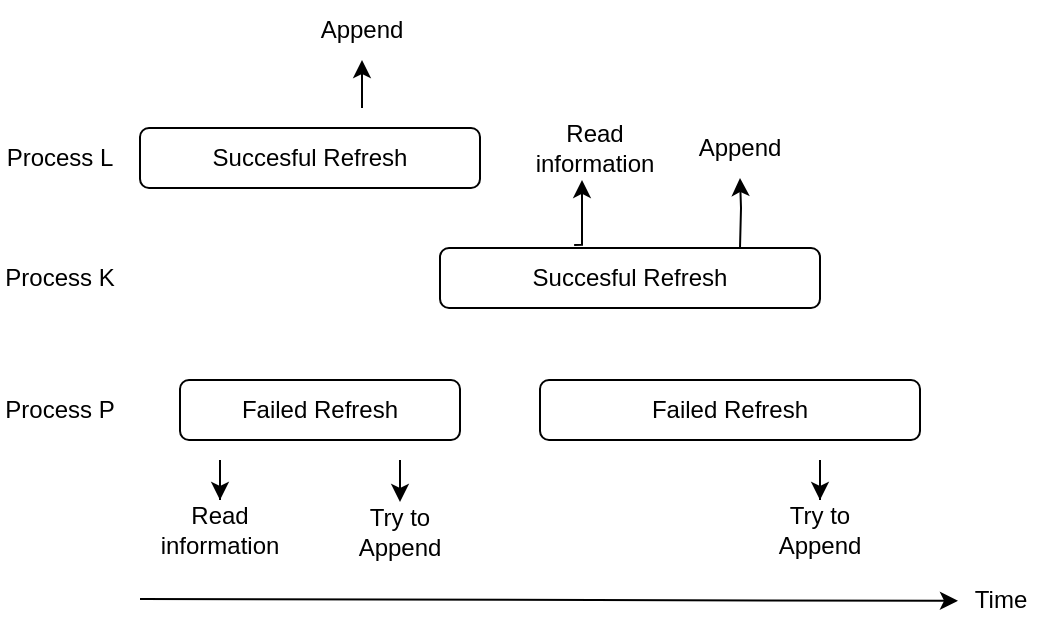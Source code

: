 <mxfile version="20.4.0" type="device"><diagram id="6fbchcOf--1w5SJ_us9T" name="Page-1"><mxGraphModel dx="815" dy="487" grid="1" gridSize="10" guides="1" tooltips="1" connect="1" arrows="1" fold="1" page="1" pageScale="1" pageWidth="850" pageHeight="1100" math="0" shadow="0"><root><mxCell id="0"/><mxCell id="1" parent="0"/><mxCell id="GeBHSeeotr92gWSKKprJ-2" value="Succesful Refresh" style="rounded=1;whiteSpace=wrap;html=1;" parent="1" vertex="1"><mxGeometry x="120" y="84" width="170" height="30" as="geometry"/></mxCell><mxCell id="CF2VnIvQYQ7yg0xyXejT-13" style="edgeStyle=orthogonalEdgeStyle;rounded=0;orthogonalLoop=1;jettySize=auto;html=1;" parent="1" source="CF2VnIvQYQ7yg0xyXejT-15" target="CF2VnIvQYQ7yg0xyXejT-14" edge="1"><mxGeometry relative="1" as="geometry"><mxPoint x="160" y="270" as="targetPoint"/></mxGeometry></mxCell><mxCell id="GeBHSeeotr92gWSKKprJ-4" value="Failed Refresh" style="rounded=1;whiteSpace=wrap;html=1;" parent="1" vertex="1"><mxGeometry x="140" y="210" width="140" height="30" as="geometry"/></mxCell><mxCell id="i7l4Glz4FMamhb-Cd2Ay-4" value="" style="endArrow=classic;html=1;entryX=-0.025;entryY=0.521;entryDx=0;entryDy=0;entryPerimeter=0;" parent="1" edge="1" target="i7l4Glz4FMamhb-Cd2Ay-5"><mxGeometry width="50" height="50" relative="1" as="geometry"><mxPoint x="120" y="319.5" as="sourcePoint"/><mxPoint x="480" y="319.5" as="targetPoint"/></mxGeometry></mxCell><mxCell id="i7l4Glz4FMamhb-Cd2Ay-5" value="Time" style="text;html=1;align=center;verticalAlign=middle;resizable=0;points=[];autosize=1;strokeColor=none;" parent="1" vertex="1"><mxGeometry x="530" y="310" width="40" height="20" as="geometry"/></mxCell><mxCell id="CF2VnIvQYQ7yg0xyXejT-3" value="Try to Append" style="text;html=1;strokeColor=none;fillColor=none;align=center;verticalAlign=middle;whiteSpace=wrap;rounded=0;rotation=0;" parent="1" vertex="1"><mxGeometry x="220" y="271" width="60" height="30" as="geometry"/></mxCell><mxCell id="CF2VnIvQYQ7yg0xyXejT-6" value="Append" style="text;html=1;strokeColor=none;fillColor=none;align=center;verticalAlign=middle;whiteSpace=wrap;rounded=0;" parent="1" vertex="1"><mxGeometry x="201" y="20" width="60" height="30" as="geometry"/></mxCell><mxCell id="O6jFwn-UyI-AAASgR9nA-12" value="" style="edgeStyle=orthogonalEdgeStyle;rounded=0;orthogonalLoop=1;jettySize=auto;html=1;" edge="1" parent="1" source="CF2VnIvQYQ7yg0xyXejT-8" target="CF2VnIvQYQ7yg0xyXejT-6"><mxGeometry relative="1" as="geometry"/></mxCell><mxCell id="CF2VnIvQYQ7yg0xyXejT-8" value="" style="shape=image;html=1;verticalAlign=top;verticalLabelPosition=bottom;labelBackgroundColor=#ffffff;imageAspect=0;aspect=fixed;image=https://cdn0.iconfinder.com/data/icons/typicons-2/24/times-128.png" parent="1" vertex="1"><mxGeometry x="220" y="74" width="22" height="22" as="geometry"/></mxCell><mxCell id="CF2VnIvQYQ7yg0xyXejT-14" value="Read information" style="text;html=1;strokeColor=none;fillColor=none;align=center;verticalAlign=middle;whiteSpace=wrap;rounded=0;" parent="1" vertex="1"><mxGeometry x="125" y="270" width="70" height="30" as="geometry"/></mxCell><mxCell id="CF2VnIvQYQ7yg0xyXejT-15" value="" style="shape=image;html=1;verticalAlign=top;verticalLabelPosition=bottom;labelBackgroundColor=#ffffff;imageAspect=0;aspect=fixed;image=https://cdn0.iconfinder.com/data/icons/typicons-2/24/times-128.png" parent="1" vertex="1"><mxGeometry x="150" y="230" width="20" height="20" as="geometry"/></mxCell><mxCell id="CF2VnIvQYQ7yg0xyXejT-19" style="edgeStyle=orthogonalEdgeStyle;rounded=0;orthogonalLoop=1;jettySize=auto;html=1;" parent="1" edge="1" target="CF2VnIvQYQ7yg0xyXejT-31"><mxGeometry relative="1" as="geometry"><mxPoint x="438" y="114" as="targetPoint"/><mxPoint x="420" y="144" as="sourcePoint"/></mxGeometry></mxCell><mxCell id="CF2VnIvQYQ7yg0xyXejT-40" style="edgeStyle=orthogonalEdgeStyle;rounded=0;orthogonalLoop=1;jettySize=auto;html=1;exitX=0.353;exitY=-0.052;exitDx=0;exitDy=0;entryX=0.4;entryY=1.033;entryDx=0;entryDy=0;entryPerimeter=0;exitPerimeter=0;" parent="1" source="CF2VnIvQYQ7yg0xyXejT-21" target="CF2VnIvQYQ7yg0xyXejT-34" edge="1"><mxGeometry relative="1" as="geometry"/></mxCell><mxCell id="CF2VnIvQYQ7yg0xyXejT-21" value="Succesful Refresh" style="rounded=1;whiteSpace=wrap;html=1;" parent="1" vertex="1"><mxGeometry x="270" y="144" width="190" height="30" as="geometry"/></mxCell><mxCell id="CF2VnIvQYQ7yg0xyXejT-24" value="Failed Refresh" style="rounded=1;whiteSpace=wrap;html=1;" parent="1" vertex="1"><mxGeometry x="320" y="210" width="190" height="30" as="geometry"/></mxCell><mxCell id="CF2VnIvQYQ7yg0xyXejT-30" value="Try to Append" style="text;html=1;strokeColor=none;fillColor=none;align=center;verticalAlign=middle;whiteSpace=wrap;rounded=0;rotation=0;" parent="1" vertex="1"><mxGeometry x="430" y="270" width="60" height="30" as="geometry"/></mxCell><mxCell id="CF2VnIvQYQ7yg0xyXejT-31" value="Append" style="text;html=1;strokeColor=none;fillColor=none;align=center;verticalAlign=middle;whiteSpace=wrap;rounded=0;" parent="1" vertex="1"><mxGeometry x="390" y="79" width="60" height="30" as="geometry"/></mxCell><mxCell id="O6jFwn-UyI-AAASgR9nA-14" value="" style="edgeStyle=orthogonalEdgeStyle;rounded=0;orthogonalLoop=1;jettySize=auto;html=1;" edge="1" parent="1" source="CF2VnIvQYQ7yg0xyXejT-32" target="CF2VnIvQYQ7yg0xyXejT-30"><mxGeometry relative="1" as="geometry"/></mxCell><mxCell id="CF2VnIvQYQ7yg0xyXejT-32" value="" style="shape=image;html=1;verticalAlign=top;verticalLabelPosition=bottom;labelBackgroundColor=#ffffff;imageAspect=0;aspect=fixed;image=https://cdn0.iconfinder.com/data/icons/typicons-2/24/times-128.png" parent="1" vertex="1"><mxGeometry x="450" y="230" width="20" height="20" as="geometry"/></mxCell><mxCell id="CF2VnIvQYQ7yg0xyXejT-33" value="" style="shape=image;html=1;verticalAlign=top;verticalLabelPosition=bottom;labelBackgroundColor=#ffffff;imageAspect=0;aspect=fixed;image=https://cdn0.iconfinder.com/data/icons/typicons-2/24/times-128.png" parent="1" vertex="1"><mxGeometry x="410" y="134" width="20" height="20" as="geometry"/></mxCell><mxCell id="CF2VnIvQYQ7yg0xyXejT-34" value="Read information" style="text;html=1;strokeColor=none;fillColor=none;align=center;verticalAlign=middle;whiteSpace=wrap;rounded=0;" parent="1" vertex="1"><mxGeometry x="315" y="79" width="65" height="30" as="geometry"/></mxCell><mxCell id="CF2VnIvQYQ7yg0xyXejT-41" value="" style="shape=image;html=1;verticalAlign=top;verticalLabelPosition=bottom;labelBackgroundColor=#ffffff;imageAspect=0;aspect=fixed;image=https://cdn0.iconfinder.com/data/icons/typicons-2/24/times-128.png" parent="1" vertex="1"><mxGeometry x="330" y="134" width="20" height="20" as="geometry"/></mxCell><mxCell id="O6jFwn-UyI-AAASgR9nA-1" value="Process P" style="text;html=1;strokeColor=none;fillColor=none;align=center;verticalAlign=middle;whiteSpace=wrap;rounded=0;" vertex="1" parent="1"><mxGeometry x="50" y="210" width="60" height="30" as="geometry"/></mxCell><mxCell id="O6jFwn-UyI-AAASgR9nA-2" value="Process K" style="text;html=1;strokeColor=none;fillColor=none;align=center;verticalAlign=middle;whiteSpace=wrap;rounded=0;" vertex="1" parent="1"><mxGeometry x="50" y="144" width="60" height="30" as="geometry"/></mxCell><mxCell id="O6jFwn-UyI-AAASgR9nA-3" value="Process L" style="text;html=1;strokeColor=none;fillColor=none;align=center;verticalAlign=middle;whiteSpace=wrap;rounded=0;" vertex="1" parent="1"><mxGeometry x="50" y="84" width="60" height="30" as="geometry"/></mxCell><mxCell id="O6jFwn-UyI-AAASgR9nA-8" value="" style="edgeStyle=orthogonalEdgeStyle;rounded=0;orthogonalLoop=1;jettySize=auto;html=1;" edge="1" parent="1" source="CF2VnIvQYQ7yg0xyXejT-7" target="CF2VnIvQYQ7yg0xyXejT-3"><mxGeometry relative="1" as="geometry"/></mxCell><mxCell id="CF2VnIvQYQ7yg0xyXejT-7" value="" style="shape=image;html=1;verticalAlign=top;verticalLabelPosition=bottom;labelBackgroundColor=#ffffff;imageAspect=0;aspect=fixed;image=https://cdn0.iconfinder.com/data/icons/typicons-2/24/times-128.png" parent="1" vertex="1"><mxGeometry x="240" y="230" width="20" height="20" as="geometry"/></mxCell></root></mxGraphModel></diagram></mxfile>